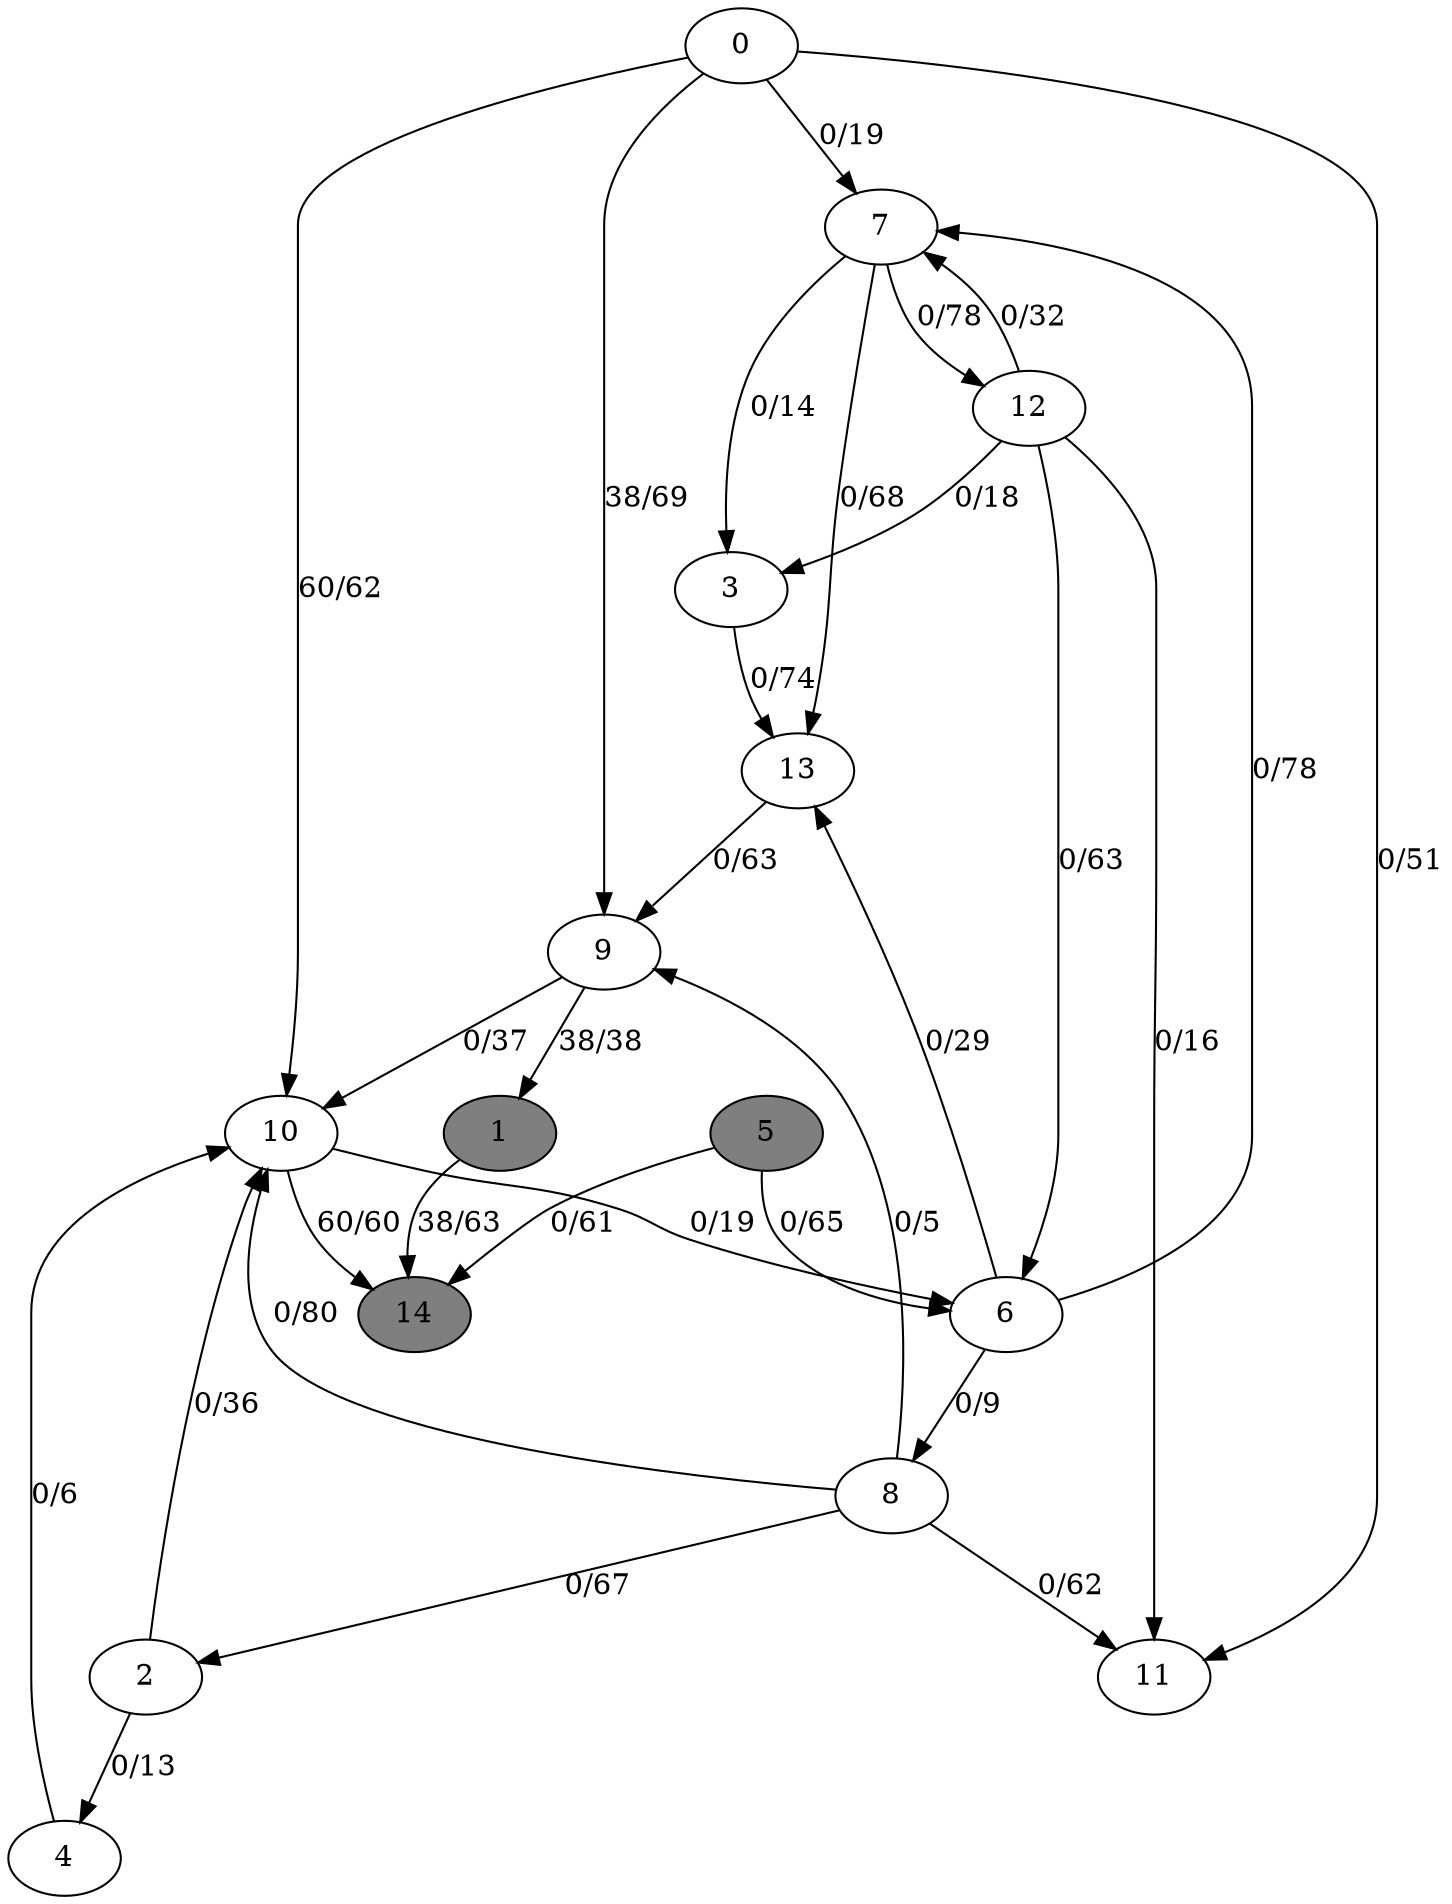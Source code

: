 digraph G {
	0[style=filled fillcolor=grey100];
	0->7[label ="0/19"] ;
	0->9[label ="38/69"] ;
	0->10[label ="60/62"] ;
	0->11[label ="0/51"] ;
	1[style=filled fillcolor=grey50];
	1->14[label ="38/63"] ;
	2[style=filled fillcolor=grey100];
	2->4[label ="0/13"] ;
	2->10[label ="0/36"] ;
	3[style=filled fillcolor=grey100];
	3->13[label ="0/74"] ;
	4[style=filled fillcolor=grey100];
	4->10[label ="0/6"] ;
	5[style=filled fillcolor=grey50];
	5->6[label ="0/65"] ;
	5->14[label ="0/61"] ;
	6[style=filled fillcolor=grey100];
	6->7[label ="0/78"] ;
	6->8[label ="0/9"] ;
	6->13[label ="0/29"] ;
	7[style=filled fillcolor=grey100];
	7->3[label ="0/14"] ;
	7->12[label ="0/78"] ;
	7->13[label ="0/68"] ;
	8[style=filled fillcolor=grey100];
	8->2[label ="0/67"] ;
	8->9[label ="0/5"] ;
	8->10[label ="0/80"] ;
	8->11[label ="0/62"] ;
	9[style=filled fillcolor=grey100];
	9->1[label ="38/38"] ;
	9->10[label ="0/37"] ;
	10[style=filled fillcolor=grey100];
	10->6[label ="0/19"] ;
	10->14[label ="60/60"] ;
	11[style=filled fillcolor=grey100];
	12[style=filled fillcolor=grey100];
	12->3[label ="0/18"] ;
	12->6[label ="0/63"] ;
	12->7[label ="0/32"] ;
	12->11[label ="0/16"] ;
	13[style=filled fillcolor=grey100];
	13->9[label ="0/63"] ;
	14[style=filled fillcolor=grey50];
}
